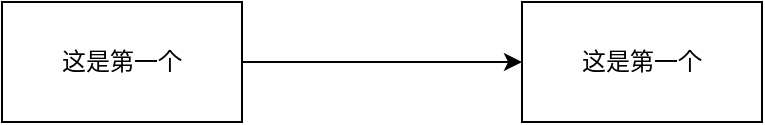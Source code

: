 <mxfile version="20.7.4" type="github"><diagram id="FoQZOgRO8APimT02Snn8" name="第 1 页"><mxGraphModel dx="977" dy="591" grid="1" gridSize="10" guides="1" tooltips="1" connect="1" arrows="1" fold="1" page="1" pageScale="1" pageWidth="827" pageHeight="1169" math="0" shadow="0"><root><mxCell id="0"/><mxCell id="1" parent="0"/><mxCell id="A2wgvKBkOIYdx6Ws2foB-3" style="edgeStyle=orthogonalEdgeStyle;rounded=0;orthogonalLoop=1;jettySize=auto;html=1;entryX=0;entryY=0.5;entryDx=0;entryDy=0;" edge="1" parent="1" source="A2wgvKBkOIYdx6Ws2foB-1" target="A2wgvKBkOIYdx6Ws2foB-2"><mxGeometry relative="1" as="geometry"/></mxCell><mxCell id="A2wgvKBkOIYdx6Ws2foB-1" value="这是第一个" style="rounded=0;whiteSpace=wrap;html=1;" vertex="1" parent="1"><mxGeometry x="50" y="60" width="120" height="60" as="geometry"/></mxCell><mxCell id="A2wgvKBkOIYdx6Ws2foB-2" value="这是第一个" style="rounded=0;whiteSpace=wrap;html=1;" vertex="1" parent="1"><mxGeometry x="310" y="60" width="120" height="60" as="geometry"/></mxCell></root></mxGraphModel></diagram></mxfile>
